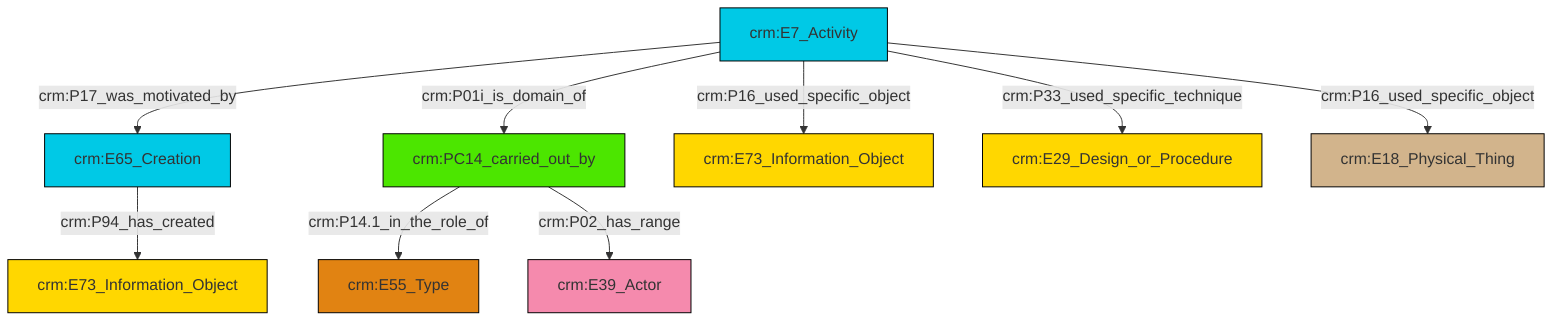 graph TD
classDef Literal fill:#f2f2f2,stroke:#000000;
classDef CRM_Entity fill:#FFFFFF,stroke:#000000;
classDef Temporal_Entity fill:#00C9E6, stroke:#000000;
classDef Type fill:#E18312, stroke:#000000;
classDef Time-Span fill:#2C9C91, stroke:#000000;
classDef Appellation fill:#FFEB7F, stroke:#000000;
classDef Place fill:#008836, stroke:#000000;
classDef Persistent_Item fill:#B266B2, stroke:#000000;
classDef Conceptual_Object fill:#FFD700, stroke:#000000;
classDef Physical_Thing fill:#D2B48C, stroke:#000000;
classDef Actor fill:#f58aad, stroke:#000000;
classDef PC_Classes fill:#4ce600, stroke:#000000;
classDef Multi fill:#cccccc,stroke:#000000;

0["crm:PC14_carried_out_by"]:::PC_Classes -->|crm:P14.1_in_the_role_of| 1["crm:E55_Type"]:::Type
2["crm:E7_Activity"]:::Temporal_Entity -->|crm:P17_was_motivated_by| 3["crm:E65_Creation"]:::Temporal_Entity
2["crm:E7_Activity"]:::Temporal_Entity -->|crm:P33_used_specific_technique| 7["crm:E29_Design_or_Procedure"]:::Conceptual_Object
2["crm:E7_Activity"]:::Temporal_Entity -->|crm:P01i_is_domain_of| 0["crm:PC14_carried_out_by"]:::PC_Classes
2["crm:E7_Activity"]:::Temporal_Entity -->|crm:P16_used_specific_object| 10["crm:E18_Physical_Thing"]:::Physical_Thing
3["crm:E65_Creation"]:::Temporal_Entity -->|crm:P94_has_created| 12["crm:E73_Information_Object"]:::Conceptual_Object
2["crm:E7_Activity"]:::Temporal_Entity -->|crm:P16_used_specific_object| 5["crm:E73_Information_Object"]:::Conceptual_Object
0["crm:PC14_carried_out_by"]:::PC_Classes -->|crm:P02_has_range| 14["crm:E39_Actor"]:::Actor